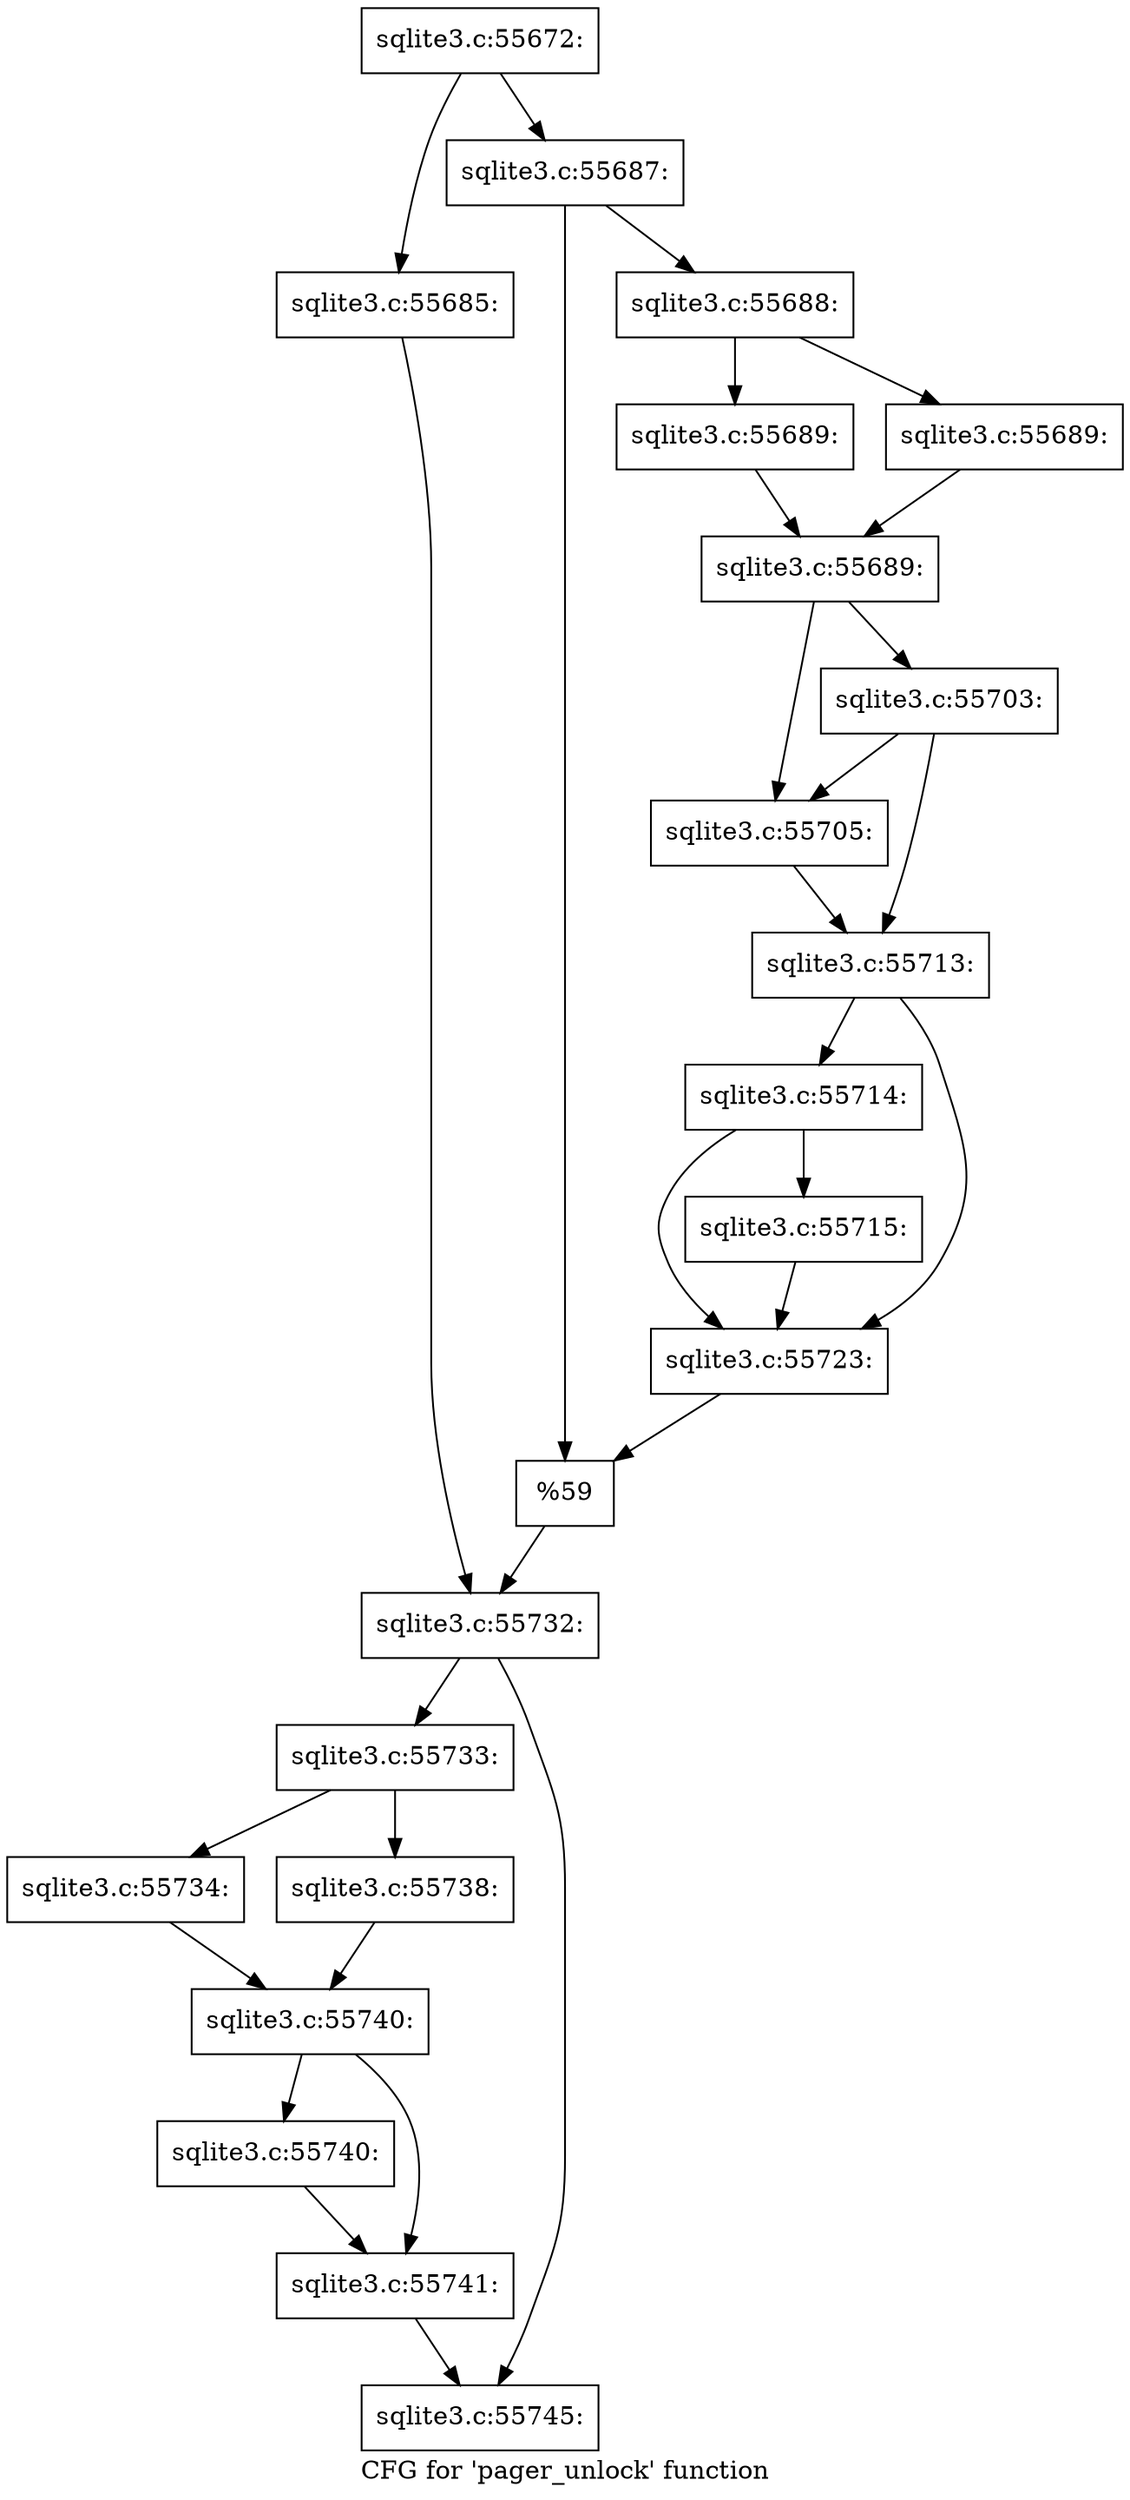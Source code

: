 digraph "CFG for 'pager_unlock' function" {
	label="CFG for 'pager_unlock' function";

	Node0x55c0f75e5e40 [shape=record,label="{sqlite3.c:55672:}"];
	Node0x55c0f75e5e40 -> Node0x55c0f75e9a50;
	Node0x55c0f75e5e40 -> Node0x55c0f75ea2b0;
	Node0x55c0f75e9a50 [shape=record,label="{sqlite3.c:55685:}"];
	Node0x55c0f75e9a50 -> Node0x55c0f75e9b60;
	Node0x55c0f75ea2b0 [shape=record,label="{sqlite3.c:55687:}"];
	Node0x55c0f75ea2b0 -> Node0x55c0f75ead50;
	Node0x55c0f75ea2b0 -> Node0x55c0f75ead00;
	Node0x55c0f75ead00 [shape=record,label="{sqlite3.c:55688:}"];
	Node0x55c0f75ead00 -> Node0x55c0f75eb760;
	Node0x55c0f75ead00 -> Node0x55c0f75eb7b0;
	Node0x55c0f75eb760 [shape=record,label="{sqlite3.c:55689:}"];
	Node0x55c0f75eb760 -> Node0x55c0f75eb800;
	Node0x55c0f75eb7b0 [shape=record,label="{sqlite3.c:55689:}"];
	Node0x55c0f75eb7b0 -> Node0x55c0f75eb800;
	Node0x55c0f75eb800 [shape=record,label="{sqlite3.c:55689:}"];
	Node0x55c0f75eb800 -> Node0x55c0f75ec340;
	Node0x55c0f75eb800 -> Node0x55c0f75ec3e0;
	Node0x55c0f75ec3e0 [shape=record,label="{sqlite3.c:55703:}"];
	Node0x55c0f75ec3e0 -> Node0x55c0f75ec340;
	Node0x55c0f75ec3e0 -> Node0x55c0f75ec390;
	Node0x55c0f75ec340 [shape=record,label="{sqlite3.c:55705:}"];
	Node0x55c0f75ec340 -> Node0x55c0f75ec390;
	Node0x55c0f75ec390 [shape=record,label="{sqlite3.c:55713:}"];
	Node0x55c0f75ec390 -> Node0x55c0f75ed550;
	Node0x55c0f75ec390 -> Node0x55c0f75ed500;
	Node0x55c0f75ed550 [shape=record,label="{sqlite3.c:55714:}"];
	Node0x55c0f75ed550 -> Node0x55c0f75ed4b0;
	Node0x55c0f75ed550 -> Node0x55c0f75ed500;
	Node0x55c0f75ed4b0 [shape=record,label="{sqlite3.c:55715:}"];
	Node0x55c0f75ed4b0 -> Node0x55c0f75ed500;
	Node0x55c0f75ed500 [shape=record,label="{sqlite3.c:55723:}"];
	Node0x55c0f75ed500 -> Node0x55c0f75ead50;
	Node0x55c0f75ead50 [shape=record,label="{%59}"];
	Node0x55c0f75ead50 -> Node0x55c0f75e9b60;
	Node0x55c0f75e9b60 [shape=record,label="{sqlite3.c:55732:}"];
	Node0x55c0f75e9b60 -> Node0x55c0f75ee500;
	Node0x55c0f75e9b60 -> Node0x55c0f75ee550;
	Node0x55c0f75ee500 [shape=record,label="{sqlite3.c:55733:}"];
	Node0x55c0f75ee500 -> Node0x55c0f75ee9f0;
	Node0x55c0f75ee500 -> Node0x55c0f75eea90;
	Node0x55c0f75ee9f0 [shape=record,label="{sqlite3.c:55734:}"];
	Node0x55c0f75ee9f0 -> Node0x55c0f75eea40;
	Node0x55c0f75eea90 [shape=record,label="{sqlite3.c:55738:}"];
	Node0x55c0f75eea90 -> Node0x55c0f75eea40;
	Node0x55c0f75eea40 [shape=record,label="{sqlite3.c:55740:}"];
	Node0x55c0f75eea40 -> Node0x55c0f75f00b0;
	Node0x55c0f75eea40 -> Node0x55c0f75f0100;
	Node0x55c0f75f00b0 [shape=record,label="{sqlite3.c:55740:}"];
	Node0x55c0f75f00b0 -> Node0x55c0f75f0100;
	Node0x55c0f75f0100 [shape=record,label="{sqlite3.c:55741:}"];
	Node0x55c0f75f0100 -> Node0x55c0f75ee550;
	Node0x55c0f75ee550 [shape=record,label="{sqlite3.c:55745:}"];
}
